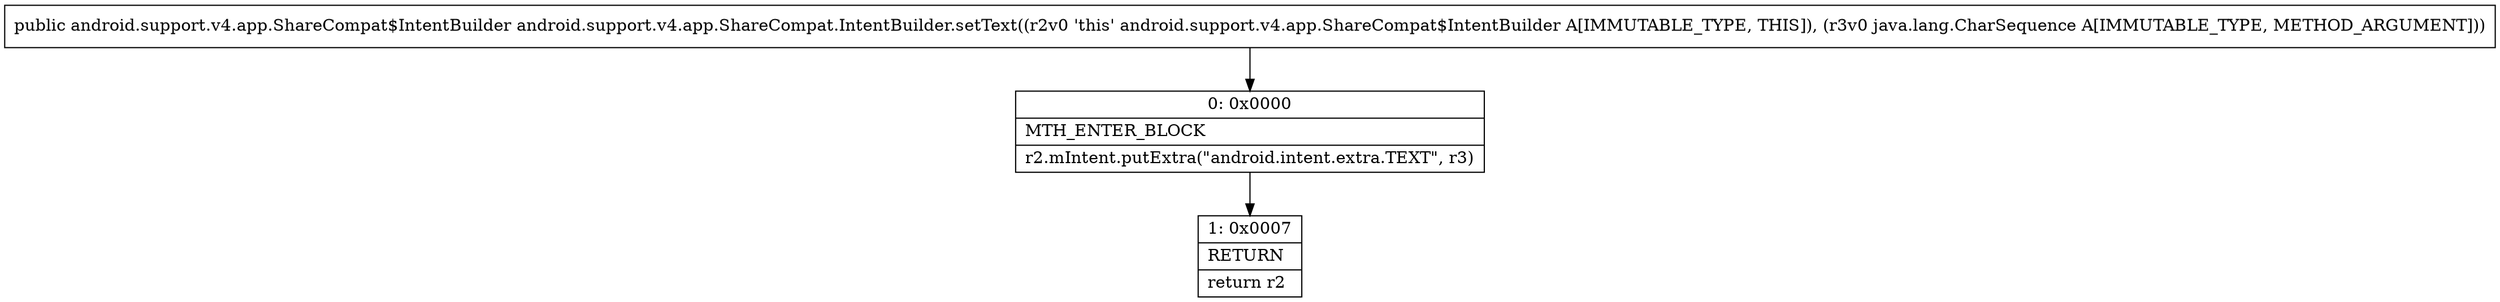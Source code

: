 digraph "CFG forandroid.support.v4.app.ShareCompat.IntentBuilder.setText(Ljava\/lang\/CharSequence;)Landroid\/support\/v4\/app\/ShareCompat$IntentBuilder;" {
Node_0 [shape=record,label="{0\:\ 0x0000|MTH_ENTER_BLOCK\l|r2.mIntent.putExtra(\"android.intent.extra.TEXT\", r3)\l}"];
Node_1 [shape=record,label="{1\:\ 0x0007|RETURN\l|return r2\l}"];
MethodNode[shape=record,label="{public android.support.v4.app.ShareCompat$IntentBuilder android.support.v4.app.ShareCompat.IntentBuilder.setText((r2v0 'this' android.support.v4.app.ShareCompat$IntentBuilder A[IMMUTABLE_TYPE, THIS]), (r3v0 java.lang.CharSequence A[IMMUTABLE_TYPE, METHOD_ARGUMENT])) }"];
MethodNode -> Node_0;
Node_0 -> Node_1;
}

